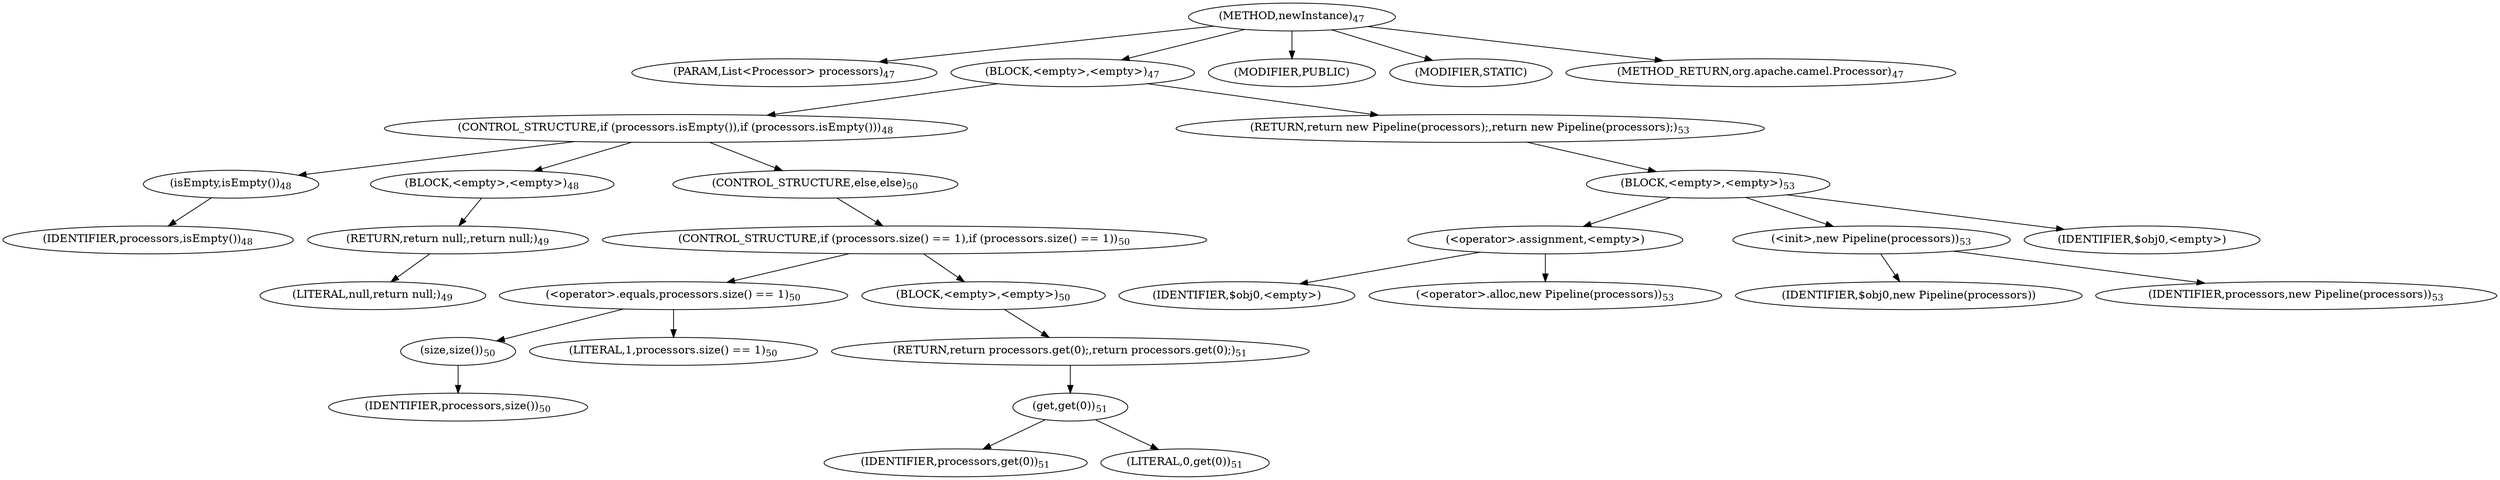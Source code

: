 digraph "newInstance" {  
"32" [label = <(METHOD,newInstance)<SUB>47</SUB>> ]
"33" [label = <(PARAM,List&lt;Processor&gt; processors)<SUB>47</SUB>> ]
"34" [label = <(BLOCK,&lt;empty&gt;,&lt;empty&gt;)<SUB>47</SUB>> ]
"35" [label = <(CONTROL_STRUCTURE,if (processors.isEmpty()),if (processors.isEmpty()))<SUB>48</SUB>> ]
"36" [label = <(isEmpty,isEmpty())<SUB>48</SUB>> ]
"37" [label = <(IDENTIFIER,processors,isEmpty())<SUB>48</SUB>> ]
"38" [label = <(BLOCK,&lt;empty&gt;,&lt;empty&gt;)<SUB>48</SUB>> ]
"39" [label = <(RETURN,return null;,return null;)<SUB>49</SUB>> ]
"40" [label = <(LITERAL,null,return null;)<SUB>49</SUB>> ]
"41" [label = <(CONTROL_STRUCTURE,else,else)<SUB>50</SUB>> ]
"42" [label = <(CONTROL_STRUCTURE,if (processors.size() == 1),if (processors.size() == 1))<SUB>50</SUB>> ]
"43" [label = <(&lt;operator&gt;.equals,processors.size() == 1)<SUB>50</SUB>> ]
"44" [label = <(size,size())<SUB>50</SUB>> ]
"45" [label = <(IDENTIFIER,processors,size())<SUB>50</SUB>> ]
"46" [label = <(LITERAL,1,processors.size() == 1)<SUB>50</SUB>> ]
"47" [label = <(BLOCK,&lt;empty&gt;,&lt;empty&gt;)<SUB>50</SUB>> ]
"48" [label = <(RETURN,return processors.get(0);,return processors.get(0);)<SUB>51</SUB>> ]
"49" [label = <(get,get(0))<SUB>51</SUB>> ]
"50" [label = <(IDENTIFIER,processors,get(0))<SUB>51</SUB>> ]
"51" [label = <(LITERAL,0,get(0))<SUB>51</SUB>> ]
"52" [label = <(RETURN,return new Pipeline(processors);,return new Pipeline(processors);)<SUB>53</SUB>> ]
"53" [label = <(BLOCK,&lt;empty&gt;,&lt;empty&gt;)<SUB>53</SUB>> ]
"54" [label = <(&lt;operator&gt;.assignment,&lt;empty&gt;)> ]
"55" [label = <(IDENTIFIER,$obj0,&lt;empty&gt;)> ]
"56" [label = <(&lt;operator&gt;.alloc,new Pipeline(processors))<SUB>53</SUB>> ]
"57" [label = <(&lt;init&gt;,new Pipeline(processors))<SUB>53</SUB>> ]
"58" [label = <(IDENTIFIER,$obj0,new Pipeline(processors))> ]
"59" [label = <(IDENTIFIER,processors,new Pipeline(processors))<SUB>53</SUB>> ]
"60" [label = <(IDENTIFIER,$obj0,&lt;empty&gt;)> ]
"61" [label = <(MODIFIER,PUBLIC)> ]
"62" [label = <(MODIFIER,STATIC)> ]
"63" [label = <(METHOD_RETURN,org.apache.camel.Processor)<SUB>47</SUB>> ]
  "32" -> "33" 
  "32" -> "34" 
  "32" -> "61" 
  "32" -> "62" 
  "32" -> "63" 
  "34" -> "35" 
  "34" -> "52" 
  "35" -> "36" 
  "35" -> "38" 
  "35" -> "41" 
  "36" -> "37" 
  "38" -> "39" 
  "39" -> "40" 
  "41" -> "42" 
  "42" -> "43" 
  "42" -> "47" 
  "43" -> "44" 
  "43" -> "46" 
  "44" -> "45" 
  "47" -> "48" 
  "48" -> "49" 
  "49" -> "50" 
  "49" -> "51" 
  "52" -> "53" 
  "53" -> "54" 
  "53" -> "57" 
  "53" -> "60" 
  "54" -> "55" 
  "54" -> "56" 
  "57" -> "58" 
  "57" -> "59" 
}
